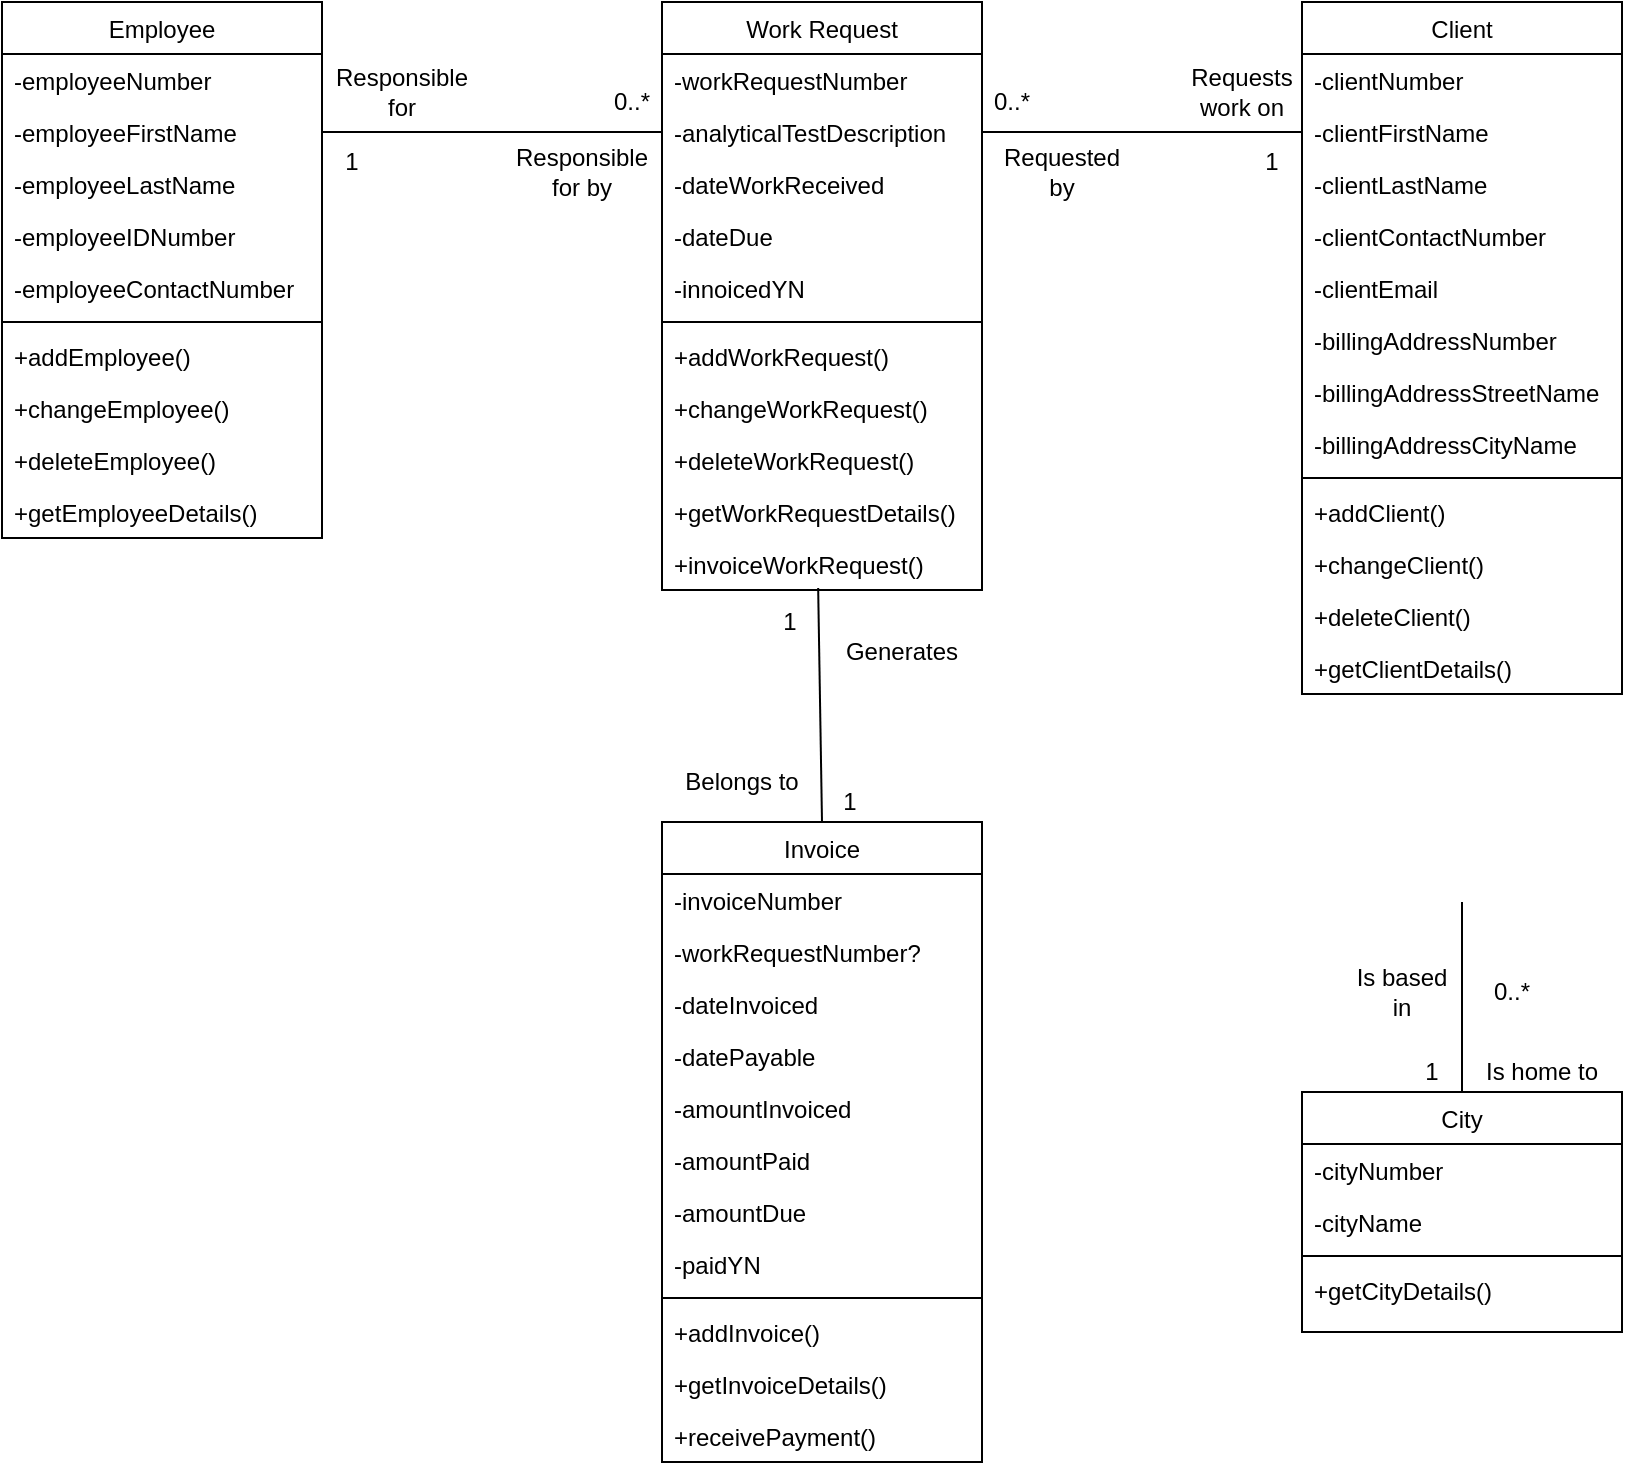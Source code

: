 <mxfile version="20.2.3" type="device"><diagram id="C5RBs43oDa-KdzZeNtuy" name="Page-1"><mxGraphModel dx="2249" dy="865" grid="1" gridSize="10" guides="1" tooltips="1" connect="1" arrows="1" fold="1" page="1" pageScale="1" pageWidth="827" pageHeight="1169" math="0" shadow="0"><root><mxCell id="WIyWlLk6GJQsqaUBKTNV-0"/><mxCell id="WIyWlLk6GJQsqaUBKTNV-1" parent="WIyWlLk6GJQsqaUBKTNV-0"/><mxCell id="zkfFHV4jXpPFQw0GAbJ--17" value="Work Request" style="swimlane;fontStyle=0;align=center;verticalAlign=top;childLayout=stackLayout;horizontal=1;startSize=26;horizontalStack=0;resizeParent=1;resizeLast=0;collapsible=1;marginBottom=0;rounded=0;shadow=0;strokeWidth=1;" parent="WIyWlLk6GJQsqaUBKTNV-1" vertex="1"><mxGeometry x="320" y="190" width="160" height="294" as="geometry"><mxRectangle x="550" y="140" width="160" height="26" as="alternateBounds"/></mxGeometry></mxCell><mxCell id="PiF_e3lqhmrSNozBgS7l-15" value="-workRequestNumber" style="text;align=left;verticalAlign=top;spacingLeft=4;spacingRight=4;overflow=hidden;rotatable=0;points=[[0,0.5],[1,0.5]];portConstraint=eastwest;" parent="zkfFHV4jXpPFQw0GAbJ--17" vertex="1"><mxGeometry y="26" width="160" height="26" as="geometry"/></mxCell><mxCell id="v9sSFbzOdu0ucqms-fu1-34" value="-analyticalTestDescription" style="text;align=left;verticalAlign=top;spacingLeft=4;spacingRight=4;overflow=hidden;rotatable=0;points=[[0,0.5],[1,0.5]];portConstraint=eastwest;" parent="zkfFHV4jXpPFQw0GAbJ--17" vertex="1"><mxGeometry y="52" width="160" height="26" as="geometry"/></mxCell><mxCell id="zkfFHV4jXpPFQw0GAbJ--18" value="-dateWorkReceived" style="text;align=left;verticalAlign=top;spacingLeft=4;spacingRight=4;overflow=hidden;rotatable=0;points=[[0,0.5],[1,0.5]];portConstraint=eastwest;" parent="zkfFHV4jXpPFQw0GAbJ--17" vertex="1"><mxGeometry y="78" width="160" height="26" as="geometry"/></mxCell><mxCell id="zkfFHV4jXpPFQw0GAbJ--19" value="-dateDue" style="text;align=left;verticalAlign=top;spacingLeft=4;spacingRight=4;overflow=hidden;rotatable=0;points=[[0,0.5],[1,0.5]];portConstraint=eastwest;rounded=0;shadow=0;html=0;" parent="zkfFHV4jXpPFQw0GAbJ--17" vertex="1"><mxGeometry y="104" width="160" height="26" as="geometry"/></mxCell><mxCell id="zkfFHV4jXpPFQw0GAbJ--20" value="-innoicedYN" style="text;align=left;verticalAlign=top;spacingLeft=4;spacingRight=4;overflow=hidden;rotatable=0;points=[[0,0.5],[1,0.5]];portConstraint=eastwest;rounded=0;shadow=0;html=0;" parent="zkfFHV4jXpPFQw0GAbJ--17" vertex="1"><mxGeometry y="130" width="160" height="26" as="geometry"/></mxCell><mxCell id="zkfFHV4jXpPFQw0GAbJ--23" value="" style="line;html=1;strokeWidth=1;align=left;verticalAlign=middle;spacingTop=-1;spacingLeft=3;spacingRight=3;rotatable=0;labelPosition=right;points=[];portConstraint=eastwest;" parent="zkfFHV4jXpPFQw0GAbJ--17" vertex="1"><mxGeometry y="156" width="160" height="8" as="geometry"/></mxCell><mxCell id="zkfFHV4jXpPFQw0GAbJ--24" value="+addWorkRequest()" style="text;align=left;verticalAlign=top;spacingLeft=4;spacingRight=4;overflow=hidden;rotatable=0;points=[[0,0.5],[1,0.5]];portConstraint=eastwest;" parent="zkfFHV4jXpPFQw0GAbJ--17" vertex="1"><mxGeometry y="164" width="160" height="26" as="geometry"/></mxCell><mxCell id="zkfFHV4jXpPFQw0GAbJ--25" value="+changeWorkRequest()" style="text;align=left;verticalAlign=top;spacingLeft=4;spacingRight=4;overflow=hidden;rotatable=0;points=[[0,0.5],[1,0.5]];portConstraint=eastwest;" parent="zkfFHV4jXpPFQw0GAbJ--17" vertex="1"><mxGeometry y="190" width="160" height="26" as="geometry"/></mxCell><mxCell id="v9sSFbzOdu0ucqms-fu1-14" value="+deleteWorkRequest()" style="text;align=left;verticalAlign=top;spacingLeft=4;spacingRight=4;overflow=hidden;rotatable=0;points=[[0,0.5],[1,0.5]];portConstraint=eastwest;" parent="zkfFHV4jXpPFQw0GAbJ--17" vertex="1"><mxGeometry y="216" width="160" height="26" as="geometry"/></mxCell><mxCell id="v9sSFbzOdu0ucqms-fu1-15" value="+getWorkRequestDetails()" style="text;align=left;verticalAlign=top;spacingLeft=4;spacingRight=4;overflow=hidden;rotatable=0;points=[[0,0.5],[1,0.5]];portConstraint=eastwest;" parent="zkfFHV4jXpPFQw0GAbJ--17" vertex="1"><mxGeometry y="242" width="160" height="26" as="geometry"/></mxCell><mxCell id="v9sSFbzOdu0ucqms-fu1-32" value="+invoiceWorkRequest()" style="text;align=left;verticalAlign=top;spacingLeft=4;spacingRight=4;overflow=hidden;rotatable=0;points=[[0,0.5],[1,0.5]];portConstraint=eastwest;" parent="zkfFHV4jXpPFQw0GAbJ--17" vertex="1"><mxGeometry y="268" width="160" height="26" as="geometry"/></mxCell><mxCell id="PiF_e3lqhmrSNozBgS7l-8" value="Employee" style="swimlane;fontStyle=0;align=center;verticalAlign=top;childLayout=stackLayout;horizontal=1;startSize=26;horizontalStack=0;resizeParent=1;resizeLast=0;collapsible=1;marginBottom=0;rounded=0;shadow=0;strokeWidth=1;" parent="WIyWlLk6GJQsqaUBKTNV-1" vertex="1"><mxGeometry x="-10" y="190" width="160" height="268" as="geometry"><mxRectangle x="550" y="140" width="160" height="26" as="alternateBounds"/></mxGeometry></mxCell><mxCell id="v9sSFbzOdu0ucqms-fu1-0" value="-employeeNumber" style="text;align=left;verticalAlign=top;spacingLeft=4;spacingRight=4;overflow=hidden;rotatable=0;points=[[0,0.5],[1,0.5]];portConstraint=eastwest;" parent="PiF_e3lqhmrSNozBgS7l-8" vertex="1"><mxGeometry y="26" width="160" height="26" as="geometry"/></mxCell><mxCell id="PiF_e3lqhmrSNozBgS7l-9" value="-employeeFirstName" style="text;align=left;verticalAlign=top;spacingLeft=4;spacingRight=4;overflow=hidden;rotatable=0;points=[[0,0.5],[1,0.5]];portConstraint=eastwest;" parent="PiF_e3lqhmrSNozBgS7l-8" vertex="1"><mxGeometry y="52" width="160" height="26" as="geometry"/></mxCell><mxCell id="PiF_e3lqhmrSNozBgS7l-10" value="-employeeLastName" style="text;align=left;verticalAlign=top;spacingLeft=4;spacingRight=4;overflow=hidden;rotatable=0;points=[[0,0.5],[1,0.5]];portConstraint=eastwest;rounded=0;shadow=0;html=0;" parent="PiF_e3lqhmrSNozBgS7l-8" vertex="1"><mxGeometry y="78" width="160" height="26" as="geometry"/></mxCell><mxCell id="PiF_e3lqhmrSNozBgS7l-11" value="-employeeIDNumber" style="text;align=left;verticalAlign=top;spacingLeft=4;spacingRight=4;overflow=hidden;rotatable=0;points=[[0,0.5],[1,0.5]];portConstraint=eastwest;rounded=0;shadow=0;html=0;" parent="PiF_e3lqhmrSNozBgS7l-8" vertex="1"><mxGeometry y="104" width="160" height="26" as="geometry"/></mxCell><mxCell id="PiF_e3lqhmrSNozBgS7l-17" value="-employeeContactNumber" style="text;align=left;verticalAlign=top;spacingLeft=4;spacingRight=4;overflow=hidden;rotatable=0;points=[[0,0.5],[1,0.5]];portConstraint=eastwest;rounded=0;shadow=0;html=0;" parent="PiF_e3lqhmrSNozBgS7l-8" vertex="1"><mxGeometry y="130" width="160" height="26" as="geometry"/></mxCell><mxCell id="PiF_e3lqhmrSNozBgS7l-12" value="" style="line;html=1;strokeWidth=1;align=left;verticalAlign=middle;spacingTop=-1;spacingLeft=3;spacingRight=3;rotatable=0;labelPosition=right;points=[];portConstraint=eastwest;" parent="PiF_e3lqhmrSNozBgS7l-8" vertex="1"><mxGeometry y="156" width="160" height="8" as="geometry"/></mxCell><mxCell id="PiF_e3lqhmrSNozBgS7l-13" value="+addEmployee()" style="text;align=left;verticalAlign=top;spacingLeft=4;spacingRight=4;overflow=hidden;rotatable=0;points=[[0,0.5],[1,0.5]];portConstraint=eastwest;" parent="PiF_e3lqhmrSNozBgS7l-8" vertex="1"><mxGeometry y="164" width="160" height="26" as="geometry"/></mxCell><mxCell id="PiF_e3lqhmrSNozBgS7l-14" value="+changeEmployee()" style="text;align=left;verticalAlign=top;spacingLeft=4;spacingRight=4;overflow=hidden;rotatable=0;points=[[0,0.5],[1,0.5]];portConstraint=eastwest;" parent="PiF_e3lqhmrSNozBgS7l-8" vertex="1"><mxGeometry y="190" width="160" height="26" as="geometry"/></mxCell><mxCell id="PiF_e3lqhmrSNozBgS7l-18" value="+deleteEmployee()" style="text;align=left;verticalAlign=top;spacingLeft=4;spacingRight=4;overflow=hidden;rotatable=0;points=[[0,0.5],[1,0.5]];portConstraint=eastwest;" parent="PiF_e3lqhmrSNozBgS7l-8" vertex="1"><mxGeometry y="216" width="160" height="26" as="geometry"/></mxCell><mxCell id="PiF_e3lqhmrSNozBgS7l-19" value="+getEmployeeDetails()" style="text;align=left;verticalAlign=top;spacingLeft=4;spacingRight=4;overflow=hidden;rotatable=0;points=[[0,0.5],[1,0.5]];portConstraint=eastwest;" parent="PiF_e3lqhmrSNozBgS7l-8" vertex="1"><mxGeometry y="242" width="160" height="26" as="geometry"/></mxCell><mxCell id="PiF_e3lqhmrSNozBgS7l-20" value="Client" style="swimlane;fontStyle=0;align=center;verticalAlign=top;childLayout=stackLayout;horizontal=1;startSize=26;horizontalStack=0;resizeParent=1;resizeLast=0;collapsible=1;marginBottom=0;rounded=0;shadow=0;strokeWidth=1;" parent="WIyWlLk6GJQsqaUBKTNV-1" vertex="1"><mxGeometry x="640" y="190" width="160" height="346" as="geometry"><mxRectangle x="550" y="140" width="160" height="26" as="alternateBounds"/></mxGeometry></mxCell><mxCell id="v9sSFbzOdu0ucqms-fu1-1" value="-clientNumber" style="text;align=left;verticalAlign=top;spacingLeft=4;spacingRight=4;overflow=hidden;rotatable=0;points=[[0,0.5],[1,0.5]];portConstraint=eastwest;" parent="PiF_e3lqhmrSNozBgS7l-20" vertex="1"><mxGeometry y="26" width="160" height="26" as="geometry"/></mxCell><mxCell id="PiF_e3lqhmrSNozBgS7l-21" value="-clientFirstName" style="text;align=left;verticalAlign=top;spacingLeft=4;spacingRight=4;overflow=hidden;rotatable=0;points=[[0,0.5],[1,0.5]];portConstraint=eastwest;" parent="PiF_e3lqhmrSNozBgS7l-20" vertex="1"><mxGeometry y="52" width="160" height="26" as="geometry"/></mxCell><mxCell id="PiF_e3lqhmrSNozBgS7l-22" value="-clientLastName" style="text;align=left;verticalAlign=top;spacingLeft=4;spacingRight=4;overflow=hidden;rotatable=0;points=[[0,0.5],[1,0.5]];portConstraint=eastwest;rounded=0;shadow=0;html=0;" parent="PiF_e3lqhmrSNozBgS7l-20" vertex="1"><mxGeometry y="78" width="160" height="26" as="geometry"/></mxCell><mxCell id="PiF_e3lqhmrSNozBgS7l-23" value="-clientContactNumber" style="text;align=left;verticalAlign=top;spacingLeft=4;spacingRight=4;overflow=hidden;rotatable=0;points=[[0,0.5],[1,0.5]];portConstraint=eastwest;rounded=0;shadow=0;html=0;" parent="PiF_e3lqhmrSNozBgS7l-20" vertex="1"><mxGeometry y="104" width="160" height="26" as="geometry"/></mxCell><mxCell id="PiF_e3lqhmrSNozBgS7l-24" value="-clientEmail" style="text;align=left;verticalAlign=top;spacingLeft=4;spacingRight=4;overflow=hidden;rotatable=0;points=[[0,0.5],[1,0.5]];portConstraint=eastwest;rounded=0;shadow=0;html=0;" parent="PiF_e3lqhmrSNozBgS7l-20" vertex="1"><mxGeometry y="130" width="160" height="26" as="geometry"/></mxCell><mxCell id="PiF_e3lqhmrSNozBgS7l-32" value="-billingAddressNumber" style="text;align=left;verticalAlign=top;spacingLeft=4;spacingRight=4;overflow=hidden;rotatable=0;points=[[0,0.5],[1,0.5]];portConstraint=eastwest;rounded=0;shadow=0;html=0;" parent="PiF_e3lqhmrSNozBgS7l-20" vertex="1"><mxGeometry y="156" width="160" height="26" as="geometry"/></mxCell><mxCell id="PiF_e3lqhmrSNozBgS7l-31" value="-billingAddressStreetName" style="text;align=left;verticalAlign=top;spacingLeft=4;spacingRight=4;overflow=hidden;rotatable=0;points=[[0,0.5],[1,0.5]];portConstraint=eastwest;rounded=0;shadow=0;html=0;" parent="PiF_e3lqhmrSNozBgS7l-20" vertex="1"><mxGeometry y="182" width="160" height="26" as="geometry"/></mxCell><mxCell id="PiF_e3lqhmrSNozBgS7l-30" value="-billingAddressCityName" style="text;align=left;verticalAlign=top;spacingLeft=4;spacingRight=4;overflow=hidden;rotatable=0;points=[[0,0.5],[1,0.5]];portConstraint=eastwest;rounded=0;shadow=0;html=0;" parent="PiF_e3lqhmrSNozBgS7l-20" vertex="1"><mxGeometry y="208" width="160" height="26" as="geometry"/></mxCell><mxCell id="PiF_e3lqhmrSNozBgS7l-25" value="" style="line;html=1;strokeWidth=1;align=left;verticalAlign=middle;spacingTop=-1;spacingLeft=3;spacingRight=3;rotatable=0;labelPosition=right;points=[];portConstraint=eastwest;" parent="PiF_e3lqhmrSNozBgS7l-20" vertex="1"><mxGeometry y="234" width="160" height="8" as="geometry"/></mxCell><mxCell id="PiF_e3lqhmrSNozBgS7l-26" value="+addClient()" style="text;align=left;verticalAlign=top;spacingLeft=4;spacingRight=4;overflow=hidden;rotatable=0;points=[[0,0.5],[1,0.5]];portConstraint=eastwest;" parent="PiF_e3lqhmrSNozBgS7l-20" vertex="1"><mxGeometry y="242" width="160" height="26" as="geometry"/></mxCell><mxCell id="PiF_e3lqhmrSNozBgS7l-27" value="+changeClient()" style="text;align=left;verticalAlign=top;spacingLeft=4;spacingRight=4;overflow=hidden;rotatable=0;points=[[0,0.5],[1,0.5]];portConstraint=eastwest;" parent="PiF_e3lqhmrSNozBgS7l-20" vertex="1"><mxGeometry y="268" width="160" height="26" as="geometry"/></mxCell><mxCell id="PiF_e3lqhmrSNozBgS7l-28" value="+deleteClient()" style="text;align=left;verticalAlign=top;spacingLeft=4;spacingRight=4;overflow=hidden;rotatable=0;points=[[0,0.5],[1,0.5]];portConstraint=eastwest;" parent="PiF_e3lqhmrSNozBgS7l-20" vertex="1"><mxGeometry y="294" width="160" height="26" as="geometry"/></mxCell><mxCell id="v9sSFbzOdu0ucqms-fu1-2" value="+getClientDetails()" style="text;align=left;verticalAlign=top;spacingLeft=4;spacingRight=4;overflow=hidden;rotatable=0;points=[[0,0.5],[1,0.5]];portConstraint=eastwest;" parent="PiF_e3lqhmrSNozBgS7l-20" vertex="1"><mxGeometry y="320" width="160" height="26" as="geometry"/></mxCell><mxCell id="v9sSFbzOdu0ucqms-fu1-3" value="Invoice" style="swimlane;fontStyle=0;align=center;verticalAlign=top;childLayout=stackLayout;horizontal=1;startSize=26;horizontalStack=0;resizeParent=1;resizeLast=0;collapsible=1;marginBottom=0;rounded=0;shadow=0;strokeWidth=1;" parent="WIyWlLk6GJQsqaUBKTNV-1" vertex="1"><mxGeometry x="320" y="600" width="160" height="320" as="geometry"><mxRectangle x="550" y="140" width="160" height="26" as="alternateBounds"/></mxGeometry></mxCell><mxCell id="v9sSFbzOdu0ucqms-fu1-4" value="-invoiceNumber" style="text;align=left;verticalAlign=top;spacingLeft=4;spacingRight=4;overflow=hidden;rotatable=0;points=[[0,0.5],[1,0.5]];portConstraint=eastwest;" parent="v9sSFbzOdu0ucqms-fu1-3" vertex="1"><mxGeometry y="26" width="160" height="26" as="geometry"/></mxCell><mxCell id="v9sSFbzOdu0ucqms-fu1-36" value="-workRequestNumber?" style="text;align=left;verticalAlign=top;spacingLeft=4;spacingRight=4;overflow=hidden;rotatable=0;points=[[0,0.5],[1,0.5]];portConstraint=eastwest;" parent="v9sSFbzOdu0ucqms-fu1-3" vertex="1"><mxGeometry y="52" width="160" height="26" as="geometry"/></mxCell><mxCell id="v9sSFbzOdu0ucqms-fu1-5" value="-dateInvoiced" style="text;align=left;verticalAlign=top;spacingLeft=4;spacingRight=4;overflow=hidden;rotatable=0;points=[[0,0.5],[1,0.5]];portConstraint=eastwest;" parent="v9sSFbzOdu0ucqms-fu1-3" vertex="1"><mxGeometry y="78" width="160" height="26" as="geometry"/></mxCell><mxCell id="v9sSFbzOdu0ucqms-fu1-6" value="-datePayable" style="text;align=left;verticalAlign=top;spacingLeft=4;spacingRight=4;overflow=hidden;rotatable=0;points=[[0,0.5],[1,0.5]];portConstraint=eastwest;rounded=0;shadow=0;html=0;" parent="v9sSFbzOdu0ucqms-fu1-3" vertex="1"><mxGeometry y="104" width="160" height="26" as="geometry"/></mxCell><mxCell id="v9sSFbzOdu0ucqms-fu1-7" value="-amountInvoiced" style="text;align=left;verticalAlign=top;spacingLeft=4;spacingRight=4;overflow=hidden;rotatable=0;points=[[0,0.5],[1,0.5]];portConstraint=eastwest;rounded=0;shadow=0;html=0;" parent="v9sSFbzOdu0ucqms-fu1-3" vertex="1"><mxGeometry y="130" width="160" height="26" as="geometry"/></mxCell><mxCell id="v9sSFbzOdu0ucqms-fu1-12" value="-amountPaid" style="text;align=left;verticalAlign=top;spacingLeft=4;spacingRight=4;overflow=hidden;rotatable=0;points=[[0,0.5],[1,0.5]];portConstraint=eastwest;rounded=0;shadow=0;html=0;" parent="v9sSFbzOdu0ucqms-fu1-3" vertex="1"><mxGeometry y="156" width="160" height="26" as="geometry"/></mxCell><mxCell id="v9sSFbzOdu0ucqms-fu1-11" value="-amountDue" style="text;align=left;verticalAlign=top;spacingLeft=4;spacingRight=4;overflow=hidden;rotatable=0;points=[[0,0.5],[1,0.5]];portConstraint=eastwest;rounded=0;shadow=0;html=0;" parent="v9sSFbzOdu0ucqms-fu1-3" vertex="1"><mxGeometry y="182" width="160" height="26" as="geometry"/></mxCell><mxCell id="v9sSFbzOdu0ucqms-fu1-13" value="-paidYN" style="text;align=left;verticalAlign=top;spacingLeft=4;spacingRight=4;overflow=hidden;rotatable=0;points=[[0,0.5],[1,0.5]];portConstraint=eastwest;rounded=0;shadow=0;html=0;" parent="v9sSFbzOdu0ucqms-fu1-3" vertex="1"><mxGeometry y="208" width="160" height="26" as="geometry"/></mxCell><mxCell id="v9sSFbzOdu0ucqms-fu1-8" value="" style="line;html=1;strokeWidth=1;align=left;verticalAlign=middle;spacingTop=-1;spacingLeft=3;spacingRight=3;rotatable=0;labelPosition=right;points=[];portConstraint=eastwest;" parent="v9sSFbzOdu0ucqms-fu1-3" vertex="1"><mxGeometry y="234" width="160" height="8" as="geometry"/></mxCell><mxCell id="v9sSFbzOdu0ucqms-fu1-9" value="+addInvoice()" style="text;align=left;verticalAlign=top;spacingLeft=4;spacingRight=4;overflow=hidden;rotatable=0;points=[[0,0.5],[1,0.5]];portConstraint=eastwest;" parent="v9sSFbzOdu0ucqms-fu1-3" vertex="1"><mxGeometry y="242" width="160" height="26" as="geometry"/></mxCell><mxCell id="v9sSFbzOdu0ucqms-fu1-16" value="+getInvoiceDetails()" style="text;align=left;verticalAlign=top;spacingLeft=4;spacingRight=4;overflow=hidden;rotatable=0;points=[[0,0.5],[1,0.5]];portConstraint=eastwest;" parent="v9sSFbzOdu0ucqms-fu1-3" vertex="1"><mxGeometry y="268" width="160" height="26" as="geometry"/></mxCell><mxCell id="v9sSFbzOdu0ucqms-fu1-33" value="+receivePayment()" style="text;align=left;verticalAlign=top;spacingLeft=4;spacingRight=4;overflow=hidden;rotatable=0;points=[[0,0.5],[1,0.5]];portConstraint=eastwest;" parent="v9sSFbzOdu0ucqms-fu1-3" vertex="1"><mxGeometry y="294" width="160" height="26" as="geometry"/></mxCell><mxCell id="v9sSFbzOdu0ucqms-fu1-18" value="City" style="swimlane;fontStyle=0;align=center;verticalAlign=top;childLayout=stackLayout;horizontal=1;startSize=26;horizontalStack=0;resizeParent=1;resizeLast=0;collapsible=1;marginBottom=0;rounded=0;shadow=0;strokeWidth=1;" parent="WIyWlLk6GJQsqaUBKTNV-1" vertex="1"><mxGeometry x="640" y="735" width="160" height="120" as="geometry"><mxRectangle x="550" y="140" width="160" height="26" as="alternateBounds"/></mxGeometry></mxCell><mxCell id="v9sSFbzOdu0ucqms-fu1-19" value="-cityNumber" style="text;align=left;verticalAlign=top;spacingLeft=4;spacingRight=4;overflow=hidden;rotatable=0;points=[[0,0.5],[1,0.5]];portConstraint=eastwest;" parent="v9sSFbzOdu0ucqms-fu1-18" vertex="1"><mxGeometry y="26" width="160" height="26" as="geometry"/></mxCell><mxCell id="v9sSFbzOdu0ucqms-fu1-20" value="-cityName" style="text;align=left;verticalAlign=top;spacingLeft=4;spacingRight=4;overflow=hidden;rotatable=0;points=[[0,0.5],[1,0.5]];portConstraint=eastwest;" parent="v9sSFbzOdu0ucqms-fu1-18" vertex="1"><mxGeometry y="52" width="160" height="26" as="geometry"/></mxCell><mxCell id="v9sSFbzOdu0ucqms-fu1-27" value="" style="line;html=1;strokeWidth=1;align=left;verticalAlign=middle;spacingTop=-1;spacingLeft=3;spacingRight=3;rotatable=0;labelPosition=right;points=[];portConstraint=eastwest;" parent="v9sSFbzOdu0ucqms-fu1-18" vertex="1"><mxGeometry y="78" width="160" height="8" as="geometry"/></mxCell><mxCell id="v9sSFbzOdu0ucqms-fu1-31" value="+getCityDetails()" style="text;align=left;verticalAlign=top;spacingLeft=4;spacingRight=4;overflow=hidden;rotatable=0;points=[[0,0.5],[1,0.5]];portConstraint=eastwest;" parent="v9sSFbzOdu0ucqms-fu1-18" vertex="1"><mxGeometry y="86" width="160" height="26" as="geometry"/></mxCell><mxCell id="v9sSFbzOdu0ucqms-fu1-37" value="" style="endArrow=none;html=1;rounded=0;exitX=1;exitY=0.5;exitDx=0;exitDy=0;entryX=0;entryY=0.5;entryDx=0;entryDy=0;" parent="WIyWlLk6GJQsqaUBKTNV-1" source="PiF_e3lqhmrSNozBgS7l-9" target="v9sSFbzOdu0ucqms-fu1-34" edge="1"><mxGeometry width="50" height="50" relative="1" as="geometry"><mxPoint x="490" y="530" as="sourcePoint"/><mxPoint x="540" y="480" as="targetPoint"/></mxGeometry></mxCell><mxCell id="v9sSFbzOdu0ucqms-fu1-38" value="0..*" style="text;html=1;strokeColor=none;fillColor=none;align=center;verticalAlign=middle;whiteSpace=wrap;rounded=0;" parent="WIyWlLk6GJQsqaUBKTNV-1" vertex="1"><mxGeometry x="290" y="230" width="30" height="20" as="geometry"/></mxCell><mxCell id="v9sSFbzOdu0ucqms-fu1-40" value="" style="endArrow=none;html=1;rounded=0;entryX=0.5;entryY=0;entryDx=0;entryDy=0;exitX=0.488;exitY=0.962;exitDx=0;exitDy=0;exitPerimeter=0;" parent="WIyWlLk6GJQsqaUBKTNV-1" target="v9sSFbzOdu0ucqms-fu1-3" edge="1" source="v9sSFbzOdu0ucqms-fu1-32"><mxGeometry width="50" height="50" relative="1" as="geometry"><mxPoint x="400" y="490" as="sourcePoint"/><mxPoint x="430" y="580" as="targetPoint"/></mxGeometry></mxCell><mxCell id="v9sSFbzOdu0ucqms-fu1-41" value="1" style="text;html=1;strokeColor=none;fillColor=none;align=center;verticalAlign=middle;whiteSpace=wrap;rounded=0;" parent="WIyWlLk6GJQsqaUBKTNV-1" vertex="1"><mxGeometry x="399" y="580" width="30" height="20" as="geometry"/></mxCell><mxCell id="v9sSFbzOdu0ucqms-fu1-42" value="1" style="text;html=1;strokeColor=none;fillColor=none;align=center;verticalAlign=middle;whiteSpace=wrap;rounded=0;" parent="WIyWlLk6GJQsqaUBKTNV-1" vertex="1"><mxGeometry x="369" y="490" width="30" height="20" as="geometry"/></mxCell><mxCell id="v9sSFbzOdu0ucqms-fu1-44" value="Responsible for" style="text;html=1;strokeColor=none;fillColor=none;align=center;verticalAlign=middle;whiteSpace=wrap;rounded=0;" parent="WIyWlLk6GJQsqaUBKTNV-1" vertex="1"><mxGeometry x="160" y="220" width="60" height="30" as="geometry"/></mxCell><mxCell id="v9sSFbzOdu0ucqms-fu1-45" value="Responsible for by" style="text;html=1;strokeColor=none;fillColor=none;align=center;verticalAlign=middle;whiteSpace=wrap;rounded=0;" parent="WIyWlLk6GJQsqaUBKTNV-1" vertex="1"><mxGeometry x="250" y="260" width="60" height="30" as="geometry"/></mxCell><mxCell id="v9sSFbzOdu0ucqms-fu1-46" value="1" style="text;html=1;strokeColor=none;fillColor=none;align=center;verticalAlign=middle;whiteSpace=wrap;rounded=0;" parent="WIyWlLk6GJQsqaUBKTNV-1" vertex="1"><mxGeometry x="150" y="260" width="30" height="20" as="geometry"/></mxCell><mxCell id="v9sSFbzOdu0ucqms-fu1-47" value="Belongs to" style="text;html=1;strokeColor=none;fillColor=none;align=center;verticalAlign=middle;whiteSpace=wrap;rounded=0;" parent="WIyWlLk6GJQsqaUBKTNV-1" vertex="1"><mxGeometry x="330" y="565" width="60" height="30" as="geometry"/></mxCell><mxCell id="v9sSFbzOdu0ucqms-fu1-48" value="Generates" style="text;html=1;strokeColor=none;fillColor=none;align=center;verticalAlign=middle;whiteSpace=wrap;rounded=0;" parent="WIyWlLk6GJQsqaUBKTNV-1" vertex="1"><mxGeometry x="410" y="500" width="60" height="30" as="geometry"/></mxCell><mxCell id="v9sSFbzOdu0ucqms-fu1-49" value="" style="endArrow=none;html=1;rounded=0;exitX=1;exitY=0.5;exitDx=0;exitDy=0;entryX=0;entryY=0.5;entryDx=0;entryDy=0;" parent="WIyWlLk6GJQsqaUBKTNV-1" source="v9sSFbzOdu0ucqms-fu1-34" target="PiF_e3lqhmrSNozBgS7l-21" edge="1"><mxGeometry width="50" height="50" relative="1" as="geometry"><mxPoint x="490" y="250" as="sourcePoint"/><mxPoint x="660" y="250" as="targetPoint"/></mxGeometry></mxCell><mxCell id="v9sSFbzOdu0ucqms-fu1-50" value="Requested by" style="text;html=1;strokeColor=none;fillColor=none;align=center;verticalAlign=middle;whiteSpace=wrap;rounded=0;" parent="WIyWlLk6GJQsqaUBKTNV-1" vertex="1"><mxGeometry x="490" y="260" width="60" height="30" as="geometry"/></mxCell><mxCell id="v9sSFbzOdu0ucqms-fu1-51" value="1" style="text;html=1;strokeColor=none;fillColor=none;align=center;verticalAlign=middle;whiteSpace=wrap;rounded=0;" parent="WIyWlLk6GJQsqaUBKTNV-1" vertex="1"><mxGeometry x="610" y="260" width="30" height="20" as="geometry"/></mxCell><mxCell id="v9sSFbzOdu0ucqms-fu1-52" value="Requests work on" style="text;html=1;strokeColor=none;fillColor=none;align=center;verticalAlign=middle;whiteSpace=wrap;rounded=0;" parent="WIyWlLk6GJQsqaUBKTNV-1" vertex="1"><mxGeometry x="580" y="220" width="60" height="30" as="geometry"/></mxCell><mxCell id="v9sSFbzOdu0ucqms-fu1-53" value="0..*" style="text;html=1;strokeColor=none;fillColor=none;align=center;verticalAlign=middle;whiteSpace=wrap;rounded=0;" parent="WIyWlLk6GJQsqaUBKTNV-1" vertex="1"><mxGeometry x="480" y="230" width="30" height="20" as="geometry"/></mxCell><mxCell id="v9sSFbzOdu0ucqms-fu1-54" value="" style="endArrow=none;html=1;rounded=0;entryX=0.5;entryY=0;entryDx=0;entryDy=0;" parent="WIyWlLk6GJQsqaUBKTNV-1" target="v9sSFbzOdu0ucqms-fu1-18" edge="1"><mxGeometry width="50" height="50" relative="1" as="geometry"><mxPoint x="720" y="640" as="sourcePoint"/><mxPoint x="570" y="665" as="targetPoint"/></mxGeometry></mxCell><mxCell id="v9sSFbzOdu0ucqms-fu1-55" value="Is based in" style="text;html=1;strokeColor=none;fillColor=none;align=center;verticalAlign=middle;whiteSpace=wrap;rounded=0;" parent="WIyWlLk6GJQsqaUBKTNV-1" vertex="1"><mxGeometry x="660" y="670" width="60" height="30" as="geometry"/></mxCell><mxCell id="v9sSFbzOdu0ucqms-fu1-56" value="1" style="text;html=1;strokeColor=none;fillColor=none;align=center;verticalAlign=middle;whiteSpace=wrap;rounded=0;" parent="WIyWlLk6GJQsqaUBKTNV-1" vertex="1"><mxGeometry x="690" y="715" width="30" height="20" as="geometry"/></mxCell><mxCell id="v9sSFbzOdu0ucqms-fu1-57" value="Is home to" style="text;html=1;strokeColor=none;fillColor=none;align=center;verticalAlign=middle;whiteSpace=wrap;rounded=0;" parent="WIyWlLk6GJQsqaUBKTNV-1" vertex="1"><mxGeometry x="730" y="710" width="60" height="30" as="geometry"/></mxCell><mxCell id="v9sSFbzOdu0ucqms-fu1-58" value="0..*" style="text;html=1;strokeColor=none;fillColor=none;align=center;verticalAlign=middle;whiteSpace=wrap;rounded=0;" parent="WIyWlLk6GJQsqaUBKTNV-1" vertex="1"><mxGeometry x="730" y="675" width="30" height="20" as="geometry"/></mxCell></root></mxGraphModel></diagram></mxfile>